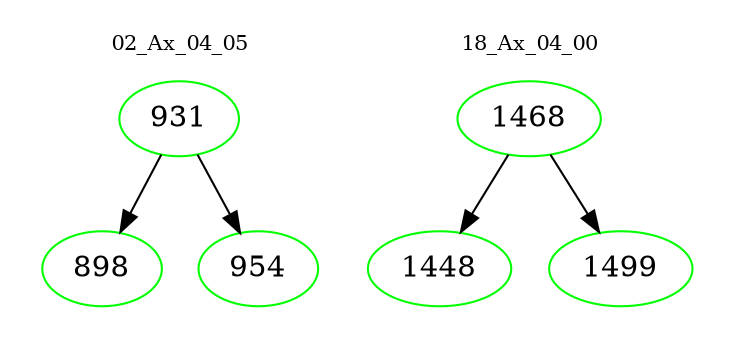 digraph{
subgraph cluster_0 {
color = white
label = "02_Ax_04_05";
fontsize=10;
T0_931 [label="931", color="green"]
T0_931 -> T0_898 [color="black"]
T0_898 [label="898", color="green"]
T0_931 -> T0_954 [color="black"]
T0_954 [label="954", color="green"]
}
subgraph cluster_1 {
color = white
label = "18_Ax_04_00";
fontsize=10;
T1_1468 [label="1468", color="green"]
T1_1468 -> T1_1448 [color="black"]
T1_1448 [label="1448", color="green"]
T1_1468 -> T1_1499 [color="black"]
T1_1499 [label="1499", color="green"]
}
}
